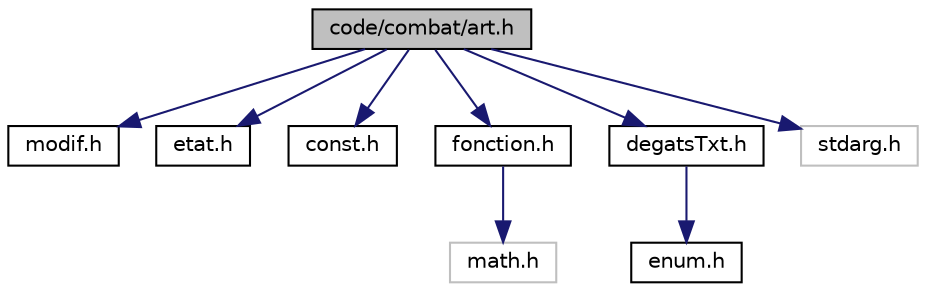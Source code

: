 digraph "code/combat/art.h"
{
  edge [fontname="Helvetica",fontsize="10",labelfontname="Helvetica",labelfontsize="10"];
  node [fontname="Helvetica",fontsize="10",shape=record];
  Node0 [label="code/combat/art.h",height=0.2,width=0.4,color="black", fillcolor="grey75", style="filled", fontcolor="black"];
  Node0 -> Node1 [color="midnightblue",fontsize="10",style="solid",fontname="Helvetica"];
  Node1 [label="modif.h",height=0.2,width=0.4,color="black", fillcolor="white", style="filled",URL="$modif_8h.html",tooltip="Structure qui permet de sauvegarder les valeurs de modifications des stats (valeur) pendant un certai..."];
  Node0 -> Node2 [color="midnightblue",fontsize="10",style="solid",fontname="Helvetica"];
  Node2 [label="etat.h",height=0.2,width=0.4,color="black", fillcolor="white", style="filled",URL="$etat_8h.html",tooltip="structure des etats (empoissoné, gelé, brulé) "];
  Node0 -> Node3 [color="midnightblue",fontsize="10",style="solid",fontname="Helvetica"];
  Node3 [label="const.h",height=0.2,width=0.4,color="black", fillcolor="white", style="filled",URL="$const_8h.html",tooltip="definition des constantes du programme "];
  Node0 -> Node4 [color="midnightblue",fontsize="10",style="solid",fontname="Helvetica"];
  Node4 [label="fonction.h",height=0.2,width=0.4,color="black", fillcolor="white", style="filled",URL="$fonction_8h.html",tooltip="primitive boite à outils "];
  Node4 -> Node5 [color="midnightblue",fontsize="10",style="solid",fontname="Helvetica"];
  Node5 [label="math.h",height=0.2,width=0.4,color="grey75", fillcolor="white", style="filled"];
  Node0 -> Node6 [color="midnightblue",fontsize="10",style="solid",fontname="Helvetica"];
  Node6 [label="degatsTxt.h",height=0.2,width=0.4,color="black", fillcolor="white", style="filled",URL="$degats_txt_8h.html",tooltip="primitive et structure textes qui seront affiché à l&#39;ecran "];
  Node6 -> Node7 [color="midnightblue",fontsize="10",style="solid",fontname="Helvetica"];
  Node7 [label="enum.h",height=0.2,width=0.4,color="black", fillcolor="white", style="filled",URL="$enum_8h.html",tooltip="enumeration du programme "];
  Node0 -> Node8 [color="midnightblue",fontsize="10",style="solid",fontname="Helvetica"];
  Node8 [label="stdarg.h",height=0.2,width=0.4,color="grey75", fillcolor="white", style="filled"];
}
